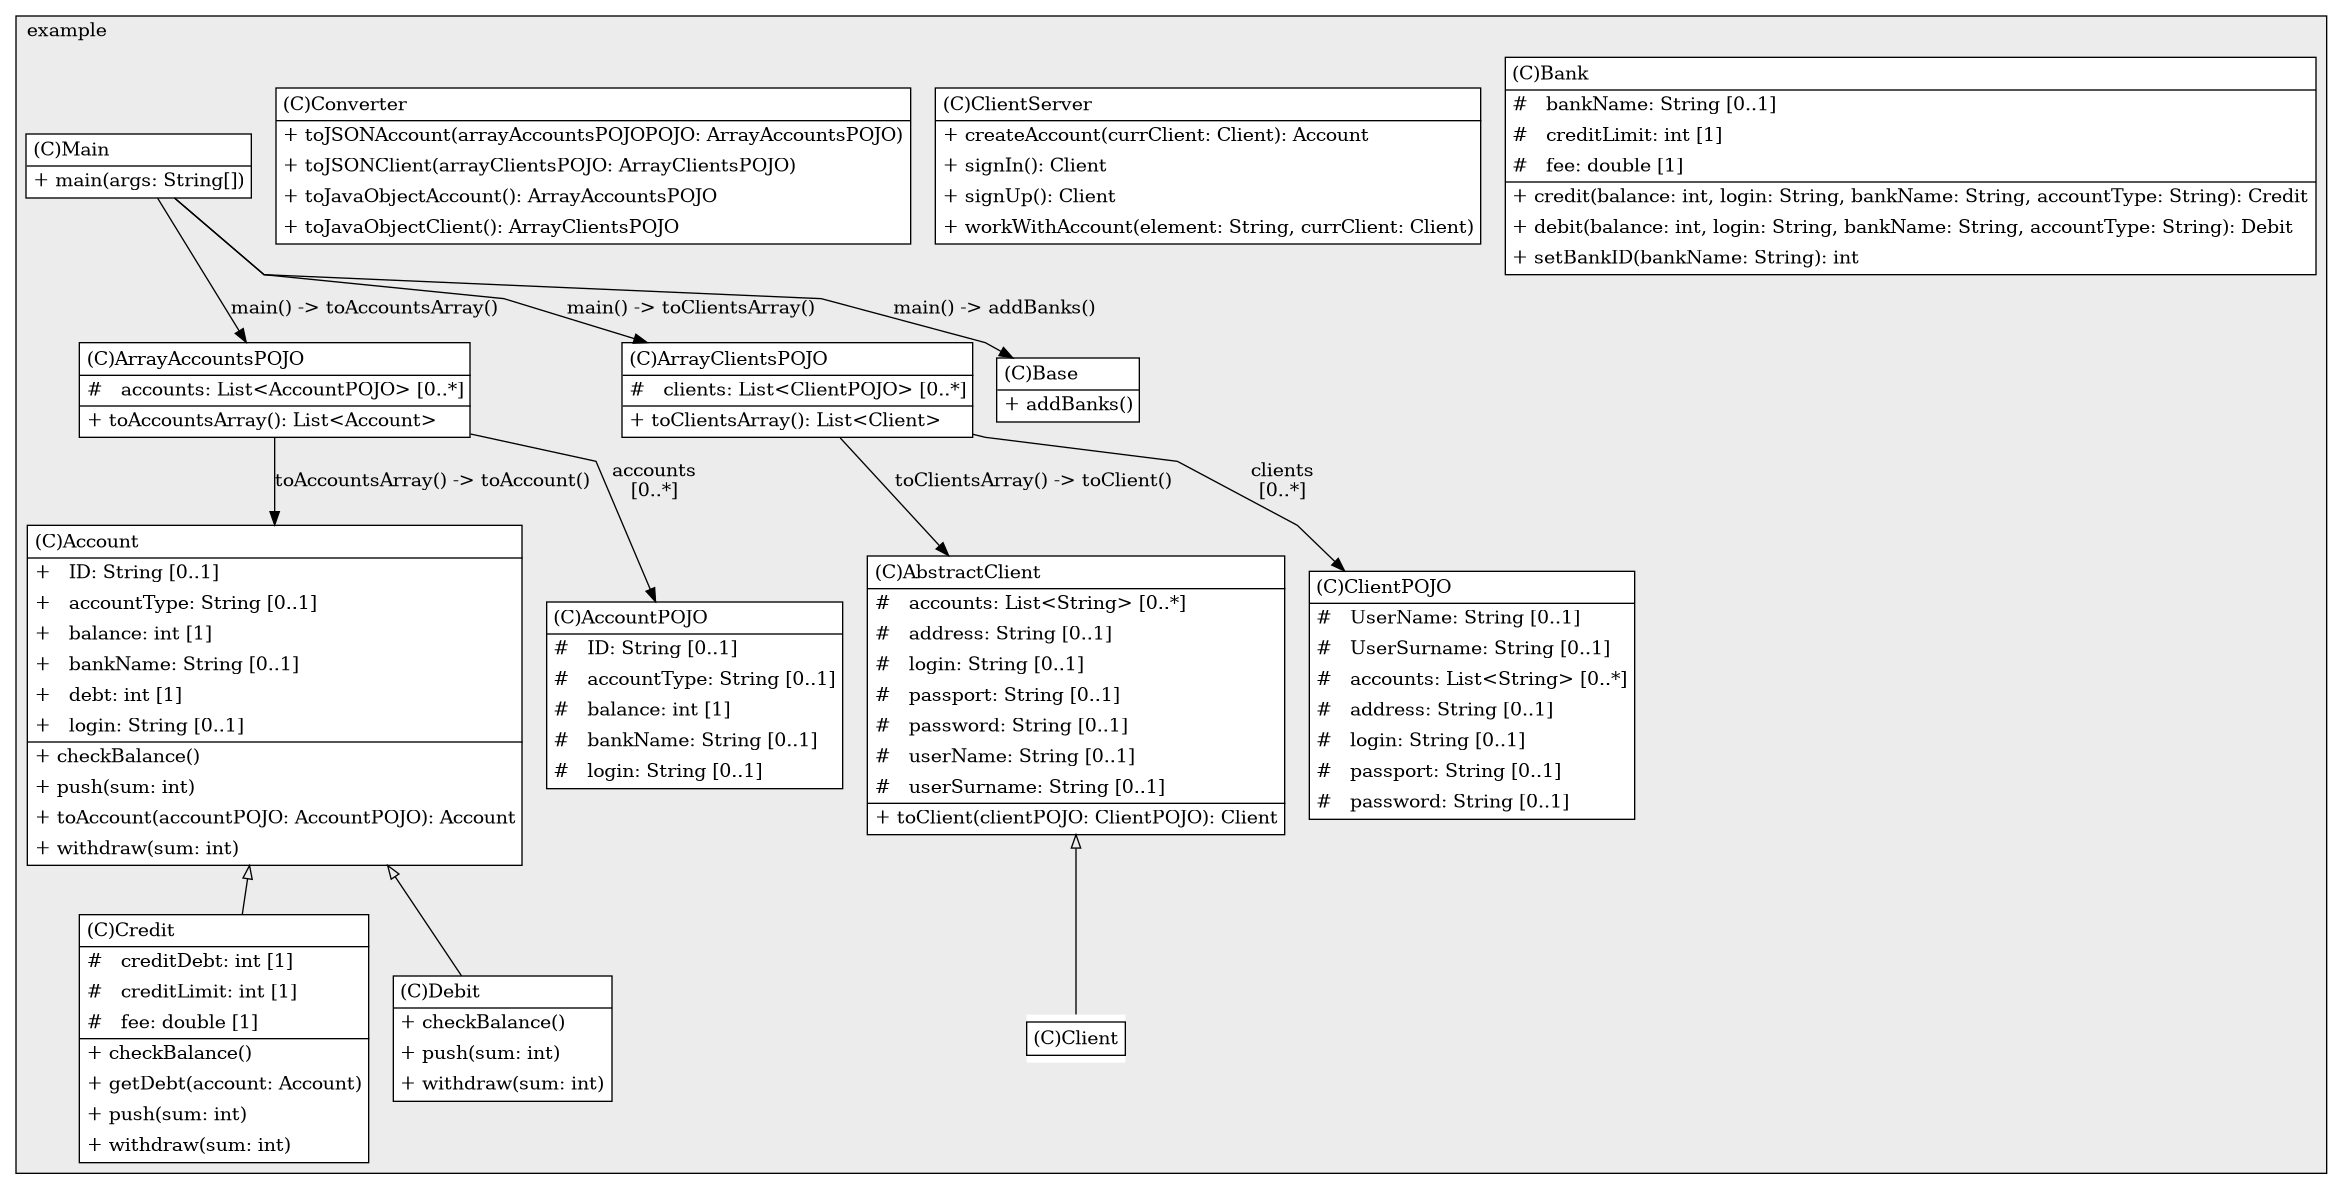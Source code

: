 @startuml

/' diagram meta data start
config=StructureConfiguration;
{
  "projectClassification": {
    "searchMode": "OpenProject", // OpenProject, AllProjects
    "includedProjects": "",
    "pathEndKeywords": "*.impl",
    "isClientPath": "",
    "isClientName": "",
    "isTestPath": "",
    "isTestName": "",
    "isMappingPath": "",
    "isMappingName": "",
    "isDataAccessPath": "",
    "isDataAccessName": "",
    "isDataStructurePath": "",
    "isDataStructureName": "",
    "isInterfaceStructuresPath": "",
    "isInterfaceStructuresName": "",
    "isEntryPointPath": "",
    "isEntryPointName": "",
    "treatFinalFieldsAsMandatory": false
  },
  "graphRestriction": {
    "classPackageExcludeFilter": "",
    "classPackageIncludeFilter": "",
    "classNameExcludeFilter": "",
    "classNameIncludeFilter": "",
    "methodNameExcludeFilter": "",
    "methodNameIncludeFilter": "",
    "removeByInheritance": "", // inheritance/annotation based filtering is done in a second step
    "removeByAnnotation": "",
    "removeByClassPackage": "", // cleanup the graph after inheritance/annotation based filtering is done
    "removeByClassName": "",
    "cutMappings": false,
    "cutEnum": true,
    "cutTests": true,
    "cutClient": true,
    "cutDataAccess": false,
    "cutInterfaceStructures": false,
    "cutDataStructures": false,
    "cutGetterAndSetter": true,
    "cutConstructors": true
  },
  "graphTraversal": {
    "forwardDepth": 6,
    "backwardDepth": 6,
    "classPackageExcludeFilter": "",
    "classPackageIncludeFilter": "",
    "classNameExcludeFilter": "",
    "classNameIncludeFilter": "",
    "methodNameExcludeFilter": "",
    "methodNameIncludeFilter": "",
    "hideMappings": false,
    "hideDataStructures": false,
    "hidePrivateMethods": true,
    "hideInterfaceCalls": true, // indirection: implementation -> interface (is hidden) -> implementation
    "onlyShowApplicationEntryPoints": false, // root node is included
    "useMethodCallsForStructureDiagram": "ForwardOnly" // ForwardOnly, BothDirections, No
  },
  "details": {
    "aggregation": "GroupByClass", // ByClass, GroupByClass, None
    "showClassGenericTypes": true,
    "showMethods": true,
    "showMethodParameterNames": true,
    "showMethodParameterTypes": true,
    "showMethodReturnType": true,
    "showPackageLevels": 2,
    "showDetailedClassStructure": true
  },
  "rootClass": "org.example.Main",
  "extensionCallbackMethod": "" // qualified.class.name#methodName - signature: public static String method(String)
}
diagram meta data end '/



digraph g {
    rankdir="TB"
    splines=polyline
    

'nodes 
subgraph cluster_1322970774 { 
   	label=example
	labeljust=l
	fillcolor="#ececec"
	style=filled
   
   AbstractClient1526836320[
	label=<<TABLE BORDER="1" CELLBORDER="0" CELLPADDING="4" CELLSPACING="0">
<TR><TD ALIGN="LEFT" >(C)AbstractClient</TD></TR>
<HR/>
<TR><TD ALIGN="LEFT" >#   accounts: List&lt;String&gt; [0..*]</TD></TR>
<TR><TD ALIGN="LEFT" >#   address: String [0..1]</TD></TR>
<TR><TD ALIGN="LEFT" >#   login: String [0..1]</TD></TR>
<TR><TD ALIGN="LEFT" >#   passport: String [0..1]</TD></TR>
<TR><TD ALIGN="LEFT" >#   password: String [0..1]</TD></TR>
<TR><TD ALIGN="LEFT" >#   userName: String [0..1]</TD></TR>
<TR><TD ALIGN="LEFT" >#   userSurname: String [0..1]</TD></TR>
<HR/>
<TR><TD ALIGN="LEFT" >+ toClient(clientPOJO: ClientPOJO): Client</TD></TR>
</TABLE>>
	style=filled
	margin=0
	shape=plaintext
	fillcolor="#FFFFFF"
];

Account1526836320[
	label=<<TABLE BORDER="1" CELLBORDER="0" CELLPADDING="4" CELLSPACING="0">
<TR><TD ALIGN="LEFT" >(C)Account</TD></TR>
<HR/>
<TR><TD ALIGN="LEFT" >+   ID: String [0..1]</TD></TR>
<TR><TD ALIGN="LEFT" >+   accountType: String [0..1]</TD></TR>
<TR><TD ALIGN="LEFT" >+   balance: int [1]</TD></TR>
<TR><TD ALIGN="LEFT" >+   bankName: String [0..1]</TD></TR>
<TR><TD ALIGN="LEFT" >+   debt: int [1]</TD></TR>
<TR><TD ALIGN="LEFT" >+   login: String [0..1]</TD></TR>
<HR/>
<TR><TD ALIGN="LEFT" >+ checkBalance()</TD></TR>
<TR><TD ALIGN="LEFT" >+ push(sum: int)</TD></TR>
<TR><TD ALIGN="LEFT" >+ toAccount(accountPOJO: AccountPOJO): Account</TD></TR>
<TR><TD ALIGN="LEFT" >+ withdraw(sum: int)</TD></TR>
</TABLE>>
	style=filled
	margin=0
	shape=plaintext
	fillcolor="#FFFFFF"
];

AccountPOJO1526836320[
	label=<<TABLE BORDER="1" CELLBORDER="0" CELLPADDING="4" CELLSPACING="0">
<TR><TD ALIGN="LEFT" >(C)AccountPOJO</TD></TR>
<HR/>
<TR><TD ALIGN="LEFT" >#   ID: String [0..1]</TD></TR>
<TR><TD ALIGN="LEFT" >#   accountType: String [0..1]</TD></TR>
<TR><TD ALIGN="LEFT" >#   balance: int [1]</TD></TR>
<TR><TD ALIGN="LEFT" >#   bankName: String [0..1]</TD></TR>
<TR><TD ALIGN="LEFT" >#   login: String [0..1]</TD></TR>
</TABLE>>
	style=filled
	margin=0
	shape=plaintext
	fillcolor="#FFFFFF"
];

ArrayAccountsPOJO1526836320[
	label=<<TABLE BORDER="1" CELLBORDER="0" CELLPADDING="4" CELLSPACING="0">
<TR><TD ALIGN="LEFT" >(C)ArrayAccountsPOJO</TD></TR>
<HR/>
<TR><TD ALIGN="LEFT" >#   accounts: List&lt;AccountPOJO&gt; [0..*]</TD></TR>
<HR/>
<TR><TD ALIGN="LEFT" >+ toAccountsArray(): List&lt;Account&gt;</TD></TR>
</TABLE>>
	style=filled
	margin=0
	shape=plaintext
	fillcolor="#FFFFFF"
];

ArrayClientsPOJO1526836320[
	label=<<TABLE BORDER="1" CELLBORDER="0" CELLPADDING="4" CELLSPACING="0">
<TR><TD ALIGN="LEFT" >(C)ArrayClientsPOJO</TD></TR>
<HR/>
<TR><TD ALIGN="LEFT" >#   clients: List&lt;ClientPOJO&gt; [0..*]</TD></TR>
<HR/>
<TR><TD ALIGN="LEFT" >+ toClientsArray(): List&lt;Client&gt;</TD></TR>
</TABLE>>
	style=filled
	margin=0
	shape=plaintext
	fillcolor="#FFFFFF"
];

Bank1526836320[
	label=<<TABLE BORDER="1" CELLBORDER="0" CELLPADDING="4" CELLSPACING="0">
<TR><TD ALIGN="LEFT" >(C)Bank</TD></TR>
<HR/>
<TR><TD ALIGN="LEFT" >#   bankName: String [0..1]</TD></TR>
<TR><TD ALIGN="LEFT" >#   creditLimit: int [1]</TD></TR>
<TR><TD ALIGN="LEFT" >#   fee: double [1]</TD></TR>
<HR/>
<TR><TD ALIGN="LEFT" >+ credit(balance: int, login: String, bankName: String, accountType: String): Credit</TD></TR>
<TR><TD ALIGN="LEFT" >+ debit(balance: int, login: String, bankName: String, accountType: String): Debit</TD></TR>
<TR><TD ALIGN="LEFT" >+ setBankID(bankName: String): int</TD></TR>
</TABLE>>
	style=filled
	margin=0
	shape=plaintext
	fillcolor="#FFFFFF"
];

Base1526836320[
	label=<<TABLE BORDER="1" CELLBORDER="0" CELLPADDING="4" CELLSPACING="0">
<TR><TD ALIGN="LEFT" >(C)Base</TD></TR>
<HR/>
<TR><TD ALIGN="LEFT" >+ addBanks()</TD></TR>
</TABLE>>
	style=filled
	margin=0
	shape=plaintext
	fillcolor="#FFFFFF"
];

Client1526836320[
	label=<<TABLE BORDER="1" CELLBORDER="0" CELLPADDING="4" CELLSPACING="0">
<TR><TD ALIGN="LEFT" >(C)Client</TD></TR>
</TABLE>>
	style=filled
	margin=0
	shape=plaintext
	fillcolor="#FFFFFF"
];

ClientPOJO1526836320[
	label=<<TABLE BORDER="1" CELLBORDER="0" CELLPADDING="4" CELLSPACING="0">
<TR><TD ALIGN="LEFT" >(C)ClientPOJO</TD></TR>
<HR/>
<TR><TD ALIGN="LEFT" >#   UserName: String [0..1]</TD></TR>
<TR><TD ALIGN="LEFT" >#   UserSurname: String [0..1]</TD></TR>
<TR><TD ALIGN="LEFT" >#   accounts: List&lt;String&gt; [0..*]</TD></TR>
<TR><TD ALIGN="LEFT" >#   address: String [0..1]</TD></TR>
<TR><TD ALIGN="LEFT" >#   login: String [0..1]</TD></TR>
<TR><TD ALIGN="LEFT" >#   passport: String [0..1]</TD></TR>
<TR><TD ALIGN="LEFT" >#   password: String [0..1]</TD></TR>
</TABLE>>
	style=filled
	margin=0
	shape=plaintext
	fillcolor="#FFFFFF"
];

ClientServer1526836320[
	label=<<TABLE BORDER="1" CELLBORDER="0" CELLPADDING="4" CELLSPACING="0">
<TR><TD ALIGN="LEFT" >(C)ClientServer</TD></TR>
<HR/>
<TR><TD ALIGN="LEFT" >+ createAccount(currClient: Client): Account</TD></TR>
<TR><TD ALIGN="LEFT" >+ signIn(): Client</TD></TR>
<TR><TD ALIGN="LEFT" >+ signUp(): Client</TD></TR>
<TR><TD ALIGN="LEFT" >+ workWithAccount(element: String, currClient: Client)</TD></TR>
</TABLE>>
	style=filled
	margin=0
	shape=plaintext
	fillcolor="#FFFFFF"
];

Converter1526836320[
	label=<<TABLE BORDER="1" CELLBORDER="0" CELLPADDING="4" CELLSPACING="0">
<TR><TD ALIGN="LEFT" >(C)Converter</TD></TR>
<HR/>
<TR><TD ALIGN="LEFT" >+ toJSONAccount(arrayAccountsPOJOPOJO: ArrayAccountsPOJO)</TD></TR>
<TR><TD ALIGN="LEFT" >+ toJSONClient(arrayClientsPOJO: ArrayClientsPOJO)</TD></TR>
<TR><TD ALIGN="LEFT" >+ toJavaObjectAccount(): ArrayAccountsPOJO</TD></TR>
<TR><TD ALIGN="LEFT" >+ toJavaObjectClient(): ArrayClientsPOJO</TD></TR>
</TABLE>>
	style=filled
	margin=0
	shape=plaintext
	fillcolor="#FFFFFF"
];

Credit1526836320[
	label=<<TABLE BORDER="1" CELLBORDER="0" CELLPADDING="4" CELLSPACING="0">
<TR><TD ALIGN="LEFT" >(C)Credit</TD></TR>
<HR/>
<TR><TD ALIGN="LEFT" >#   creditDebt: int [1]</TD></TR>
<TR><TD ALIGN="LEFT" >#   creditLimit: int [1]</TD></TR>
<TR><TD ALIGN="LEFT" >#   fee: double [1]</TD></TR>
<HR/>
<TR><TD ALIGN="LEFT" >+ checkBalance()</TD></TR>
<TR><TD ALIGN="LEFT" >+ getDebt(account: Account)</TD></TR>
<TR><TD ALIGN="LEFT" >+ push(sum: int)</TD></TR>
<TR><TD ALIGN="LEFT" >+ withdraw(sum: int)</TD></TR>
</TABLE>>
	style=filled
	margin=0
	shape=plaintext
	fillcolor="#FFFFFF"
];

Debit1526836320[
	label=<<TABLE BORDER="1" CELLBORDER="0" CELLPADDING="4" CELLSPACING="0">
<TR><TD ALIGN="LEFT" >(C)Debit</TD></TR>
<HR/>
<TR><TD ALIGN="LEFT" >+ checkBalance()</TD></TR>
<TR><TD ALIGN="LEFT" >+ push(sum: int)</TD></TR>
<TR><TD ALIGN="LEFT" >+ withdraw(sum: int)</TD></TR>
</TABLE>>
	style=filled
	margin=0
	shape=plaintext
	fillcolor="#FFFFFF"
];

Main1526836320[
	label=<<TABLE BORDER="1" CELLBORDER="0" CELLPADDING="4" CELLSPACING="0">
<TR><TD ALIGN="LEFT" >(C)Main</TD></TR>
<HR/>
<TR><TD ALIGN="LEFT" >+ main(args: String[])</TD></TR>
</TABLE>>
	style=filled
	margin=0
	shape=plaintext
	fillcolor="#FFFFFF"
];
} 

'edges    
AbstractClient1526836320 -> Client1526836320[arrowhead=none, arrowtail=empty, dir=both];
Account1526836320 -> Credit1526836320[arrowhead=none, arrowtail=empty, dir=both];
Account1526836320 -> Debit1526836320[arrowhead=none, arrowtail=empty, dir=both];
ArrayAccountsPOJO1526836320 -> Account1526836320[label="toAccountsArray() -> toAccount()"];
ArrayAccountsPOJO1526836320 -> AccountPOJO1526836320[label="accounts
[0..*]"];
ArrayClientsPOJO1526836320 -> AbstractClient1526836320[label="toClientsArray() -> toClient()"];
ArrayClientsPOJO1526836320 -> ClientPOJO1526836320[label="clients
[0..*]"];
Main1526836320 -> ArrayAccountsPOJO1526836320[label="main() -> toAccountsArray()"];
Main1526836320 -> ArrayClientsPOJO1526836320[label="main() -> toClientsArray()"];
Main1526836320 -> Base1526836320[label="main() -> addBanks()"];
    
}
@enduml